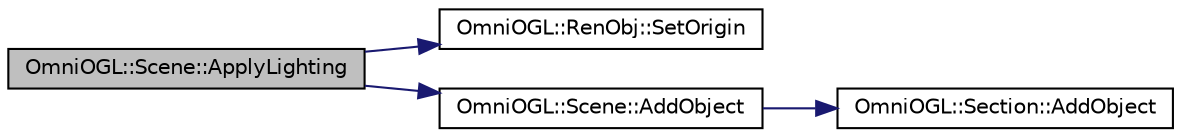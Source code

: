 digraph "OmniOGL::Scene::ApplyLighting"
{
  edge [fontname="Helvetica",fontsize="10",labelfontname="Helvetica",labelfontsize="10"];
  node [fontname="Helvetica",fontsize="10",shape=record];
  rankdir="LR";
  Node1 [label="OmniOGL::Scene::ApplyLighting",height=0.2,width=0.4,color="black", fillcolor="grey75", style="filled" fontcolor="black"];
  Node1 -> Node2 [color="midnightblue",fontsize="10",style="solid",fontname="Helvetica"];
  Node2 [label="OmniOGL::RenObj::SetOrigin",height=0.2,width=0.4,color="black", fillcolor="white", style="filled",URL="$class_omni_o_g_l_1_1_ren_obj.html#a57b3b7f832a64b1402d9734e533e58f7"];
  Node1 -> Node3 [color="midnightblue",fontsize="10",style="solid",fontname="Helvetica"];
  Node3 [label="OmniOGL::Scene::AddObject",height=0.2,width=0.4,color="black", fillcolor="white", style="filled",URL="$class_omni_o_g_l_1_1_scene.html#a7f4c04f39094430a4e9181a6829d5e6e"];
  Node3 -> Node4 [color="midnightblue",fontsize="10",style="solid",fontname="Helvetica"];
  Node4 [label="OmniOGL::Section::AddObject",height=0.2,width=0.4,color="black", fillcolor="white", style="filled",URL="$class_omni_o_g_l_1_1_section.html#a1ed2d821785c0a7490193a6d8a729bca"];
}
